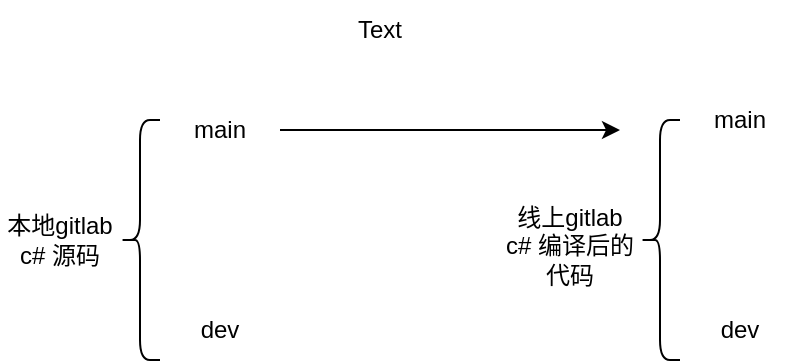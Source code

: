 <mxfile version="24.6.4" type="github">
  <diagram name="第 1 页" id="ZNOsRtFlWW2Wcgrf3gi9">
    <mxGraphModel dx="1434" dy="746" grid="1" gridSize="10" guides="1" tooltips="1" connect="1" arrows="1" fold="1" page="1" pageScale="1" pageWidth="827" pageHeight="1169" math="0" shadow="0">
      <root>
        <mxCell id="0" />
        <mxCell id="1" parent="0" />
        <mxCell id="c-XZTNxwqpBs0ZEyccTJ-2" value="本地gitlab&lt;div&gt;c# 源码&lt;/div&gt;" style="text;html=1;align=center;verticalAlign=middle;whiteSpace=wrap;rounded=0;" vertex="1" parent="1">
          <mxGeometry x="130" y="265" width="60" height="30" as="geometry" />
        </mxCell>
        <mxCell id="c-XZTNxwqpBs0ZEyccTJ-3" value="" style="shape=curlyBracket;whiteSpace=wrap;html=1;rounded=1;labelPosition=left;verticalLabelPosition=middle;align=right;verticalAlign=middle;" vertex="1" parent="1">
          <mxGeometry x="190" y="220" width="20" height="120" as="geometry" />
        </mxCell>
        <mxCell id="c-XZTNxwqpBs0ZEyccTJ-5" value="dev" style="text;html=1;align=center;verticalAlign=middle;whiteSpace=wrap;rounded=0;" vertex="1" parent="1">
          <mxGeometry x="210" y="310" width="60" height="30" as="geometry" />
        </mxCell>
        <mxCell id="c-XZTNxwqpBs0ZEyccTJ-4" value="main" style="text;html=1;align=center;verticalAlign=middle;whiteSpace=wrap;rounded=0;" vertex="1" parent="1">
          <mxGeometry x="210" y="210" width="60" height="30" as="geometry" />
        </mxCell>
        <mxCell id="c-XZTNxwqpBs0ZEyccTJ-9" value="" style="endArrow=classic;html=1;rounded=0;exitX=1;exitY=0.5;exitDx=0;exitDy=0;" edge="1" parent="1" source="c-XZTNxwqpBs0ZEyccTJ-4">
          <mxGeometry width="50" height="50" relative="1" as="geometry">
            <mxPoint x="310" y="224.5" as="sourcePoint" />
            <mxPoint x="440" y="225" as="targetPoint" />
          </mxGeometry>
        </mxCell>
        <mxCell id="c-XZTNxwqpBs0ZEyccTJ-10" value="线上gitlab&lt;div&gt;c# 编译后的代码&lt;/div&gt;" style="text;html=1;align=center;verticalAlign=middle;whiteSpace=wrap;rounded=0;" vertex="1" parent="1">
          <mxGeometry x="380" y="265" width="70" height="35" as="geometry" />
        </mxCell>
        <mxCell id="c-XZTNxwqpBs0ZEyccTJ-11" value="" style="shape=curlyBracket;whiteSpace=wrap;html=1;rounded=1;labelPosition=left;verticalLabelPosition=middle;align=right;verticalAlign=middle;" vertex="1" parent="1">
          <mxGeometry x="450" y="220" width="20" height="120" as="geometry" />
        </mxCell>
        <mxCell id="c-XZTNxwqpBs0ZEyccTJ-12" value="dev" style="text;html=1;align=center;verticalAlign=middle;whiteSpace=wrap;rounded=0;" vertex="1" parent="1">
          <mxGeometry x="470" y="310" width="60" height="30" as="geometry" />
        </mxCell>
        <mxCell id="c-XZTNxwqpBs0ZEyccTJ-13" value="main" style="text;html=1;align=center;verticalAlign=middle;whiteSpace=wrap;rounded=0;" vertex="1" parent="1">
          <mxGeometry x="470" y="210" width="60" height="20" as="geometry" />
        </mxCell>
        <mxCell id="c-XZTNxwqpBs0ZEyccTJ-14" value="Text" style="text;html=1;align=center;verticalAlign=middle;whiteSpace=wrap;rounded=0;" vertex="1" parent="1">
          <mxGeometry x="290" y="160" width="60" height="30" as="geometry" />
        </mxCell>
      </root>
    </mxGraphModel>
  </diagram>
</mxfile>

